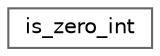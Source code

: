 digraph "类继承关系图"
{
 // LATEX_PDF_SIZE
  bgcolor="transparent";
  edge [fontname=Helvetica,fontsize=10,labelfontname=Helvetica,labelfontsize=10];
  node [fontname=Helvetica,fontsize=10,shape=box,height=0.2,width=0.4];
  rankdir="LR";
  Node0 [id="Node000000",label="is_zero_int",height=0.2,width=0.4,color="grey40", fillcolor="white", style="filled",URL="$structdetail_1_1is__zero__int.html",tooltip=" "];
}
